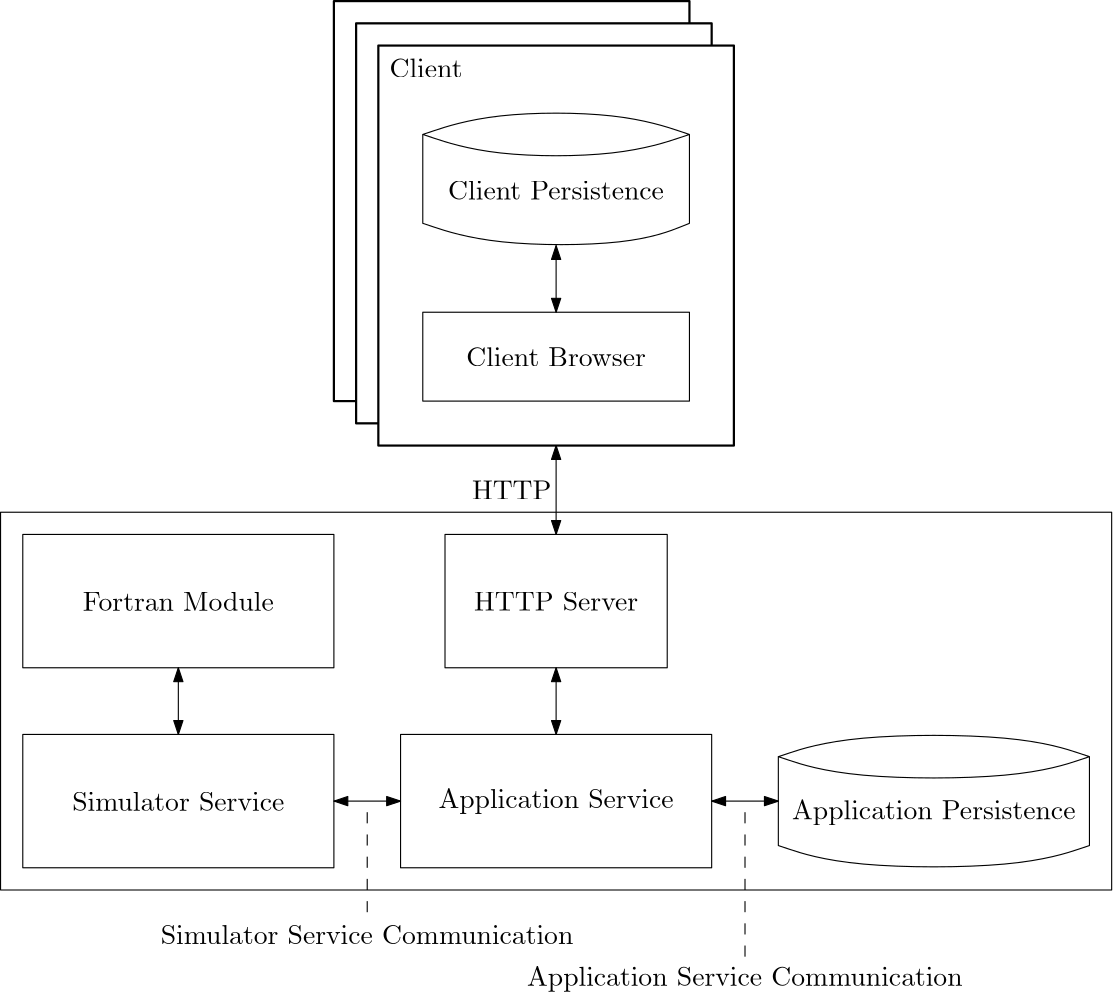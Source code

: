 <?xml version="1.0"?>
<!DOCTYPE ipe SYSTEM "ipe.dtd">
<ipe version="70005" creator="Ipe 7.1.2">
<info created="D:20130514133434" modified="D:20130521172146"/>
<ipestyle name="basic">
<symbol name="arrow/arc(spx)">
<path stroke="sym-stroke" fill="sym-stroke" pen="sym-pen">
0 0 m
-1 0.333 l
-1 -0.333 l
h
</path>
</symbol>
<symbol name="arrow/farc(spx)">
<path stroke="sym-stroke" fill="white" pen="sym-pen">
0 0 m
-1 0.333 l
-1 -0.333 l
h
</path>
</symbol>
<symbol name="mark/circle(sx)" transformations="translations">
<path fill="sym-stroke">
0.6 0 0 0.6 0 0 e
0.4 0 0 0.4 0 0 e
</path>
</symbol>
<symbol name="mark/disk(sx)" transformations="translations">
<path fill="sym-stroke">
0.6 0 0 0.6 0 0 e
</path>
</symbol>
<symbol name="mark/fdisk(sfx)" transformations="translations">
<group>
<path fill="sym-fill">
0.5 0 0 0.5 0 0 e
</path>
<path fill="sym-stroke" fillrule="eofill">
0.6 0 0 0.6 0 0 e
0.4 0 0 0.4 0 0 e
</path>
</group>
</symbol>
<symbol name="mark/box(sx)" transformations="translations">
<path fill="sym-stroke" fillrule="eofill">
-0.6 -0.6 m
0.6 -0.6 l
0.6 0.6 l
-0.6 0.6 l
h
-0.4 -0.4 m
0.4 -0.4 l
0.4 0.4 l
-0.4 0.4 l
h
</path>
</symbol>
<symbol name="mark/square(sx)" transformations="translations">
<path fill="sym-stroke">
-0.6 -0.6 m
0.6 -0.6 l
0.6 0.6 l
-0.6 0.6 l
h
</path>
</symbol>
<symbol name="mark/fsquare(sfx)" transformations="translations">
<group>
<path fill="sym-fill">
-0.5 -0.5 m
0.5 -0.5 l
0.5 0.5 l
-0.5 0.5 l
h
</path>
<path fill="sym-stroke" fillrule="eofill">
-0.6 -0.6 m
0.6 -0.6 l
0.6 0.6 l
-0.6 0.6 l
h
-0.4 -0.4 m
0.4 -0.4 l
0.4 0.4 l
-0.4 0.4 l
h
</path>
</group>
</symbol>
<symbol name="mark/cross(sx)" transformations="translations">
<group>
<path fill="sym-stroke">
-0.43 -0.57 m
0.57 0.43 l
0.43 0.57 l
-0.57 -0.43 l
h
</path>
<path fill="sym-stroke">
-0.43 0.57 m
0.57 -0.43 l
0.43 -0.57 l
-0.57 0.43 l
h
</path>
</group>
</symbol>
<symbol name="arrow/fnormal(spx)">
<path stroke="sym-stroke" fill="white" pen="sym-pen">
0 0 m
-1 0.333 l
-1 -0.333 l
h
</path>
</symbol>
<symbol name="arrow/pointed(spx)">
<path stroke="sym-stroke" fill="sym-stroke" pen="sym-pen">
0 0 m
-1 0.333 l
-0.8 0 l
-1 -0.333 l
h
</path>
</symbol>
<symbol name="arrow/fpointed(spx)">
<path stroke="sym-stroke" fill="white" pen="sym-pen">
0 0 m
-1 0.333 l
-0.8 0 l
-1 -0.333 l
h
</path>
</symbol>
<symbol name="arrow/linear(spx)">
<path stroke="sym-stroke" pen="sym-pen">
-1 0.333 m
0 0 l
-1 -0.333 l
</path>
</symbol>
<symbol name="arrow/fdouble(spx)">
<path stroke="sym-stroke" fill="white" pen="sym-pen">
0 0 m
-1 0.333 l
-1 -0.333 l
h
-1 0 m
-2 0.333 l
-2 -0.333 l
h
</path>
</symbol>
<symbol name="arrow/double(spx)">
<path stroke="sym-stroke" fill="sym-stroke" pen="sym-pen">
0 0 m
-1 0.333 l
-1 -0.333 l
h
-1 0 m
-2 0.333 l
-2 -0.333 l
h
</path>
</symbol>
<pen name="heavier" value="0.8"/>
<pen name="fat" value="1.2"/>
<pen name="ultrafat" value="2"/>
<symbolsize name="large" value="5"/>
<symbolsize name="small" value="2"/>
<symbolsize name="tiny" value="1.1"/>
<arrowsize name="large" value="10"/>
<arrowsize name="small" value="5"/>
<arrowsize name="tiny" value="3"/>
<color name="red" value="1 0 0"/>
<color name="green" value="0 1 0"/>
<color name="blue" value="0 0 1"/>
<color name="yellow" value="1 1 0"/>
<color name="orange" value="1 0.647 0"/>
<color name="gold" value="1 0.843 0"/>
<color name="purple" value="0.627 0.125 0.941"/>
<color name="gray" value="0.745"/>
<color name="brown" value="0.647 0.165 0.165"/>
<color name="navy" value="0 0 0.502"/>
<color name="pink" value="1 0.753 0.796"/>
<color name="seagreen" value="0.18 0.545 0.341"/>
<color name="turquoise" value="0.251 0.878 0.816"/>
<color name="violet" value="0.933 0.51 0.933"/>
<color name="darkblue" value="0 0 0.545"/>
<color name="darkcyan" value="0 0.545 0.545"/>
<color name="darkgray" value="0.663"/>
<color name="darkgreen" value="0 0.392 0"/>
<color name="darkmagenta" value="0.545 0 0.545"/>
<color name="darkorange" value="1 0.549 0"/>
<color name="darkred" value="0.545 0 0"/>
<color name="lightblue" value="0.678 0.847 0.902"/>
<color name="lightcyan" value="0.878 1 1"/>
<color name="lightgray" value="0.827"/>
<color name="lightgreen" value="0.565 0.933 0.565"/>
<color name="lightyellow" value="1 1 0.878"/>
<dashstyle name="dashed" value="[4] 0"/>
<dashstyle name="dotted" value="[1 3] 0"/>
<dashstyle name="dash dotted" value="[4 2 1 2] 0"/>
<dashstyle name="dash dot dotted" value="[4 2 1 2 1 2] 0"/>
<textsize name="large" value="\large"/>
<textsize name="Large" value="\Large"/>
<textsize name="LARGE" value="\LARGE"/>
<textsize name="huge" value="\huge"/>
<textsize name="Huge" value="\Huge"/>
<textsize name="small" value="\small"/>
<textsize name="footnote" value="\footnotesize"/>
<textsize name="tiny" value="\tiny"/>
<textstyle name="center" begin="\begin{center}" end="\end{center}"/>
<textstyle name="itemize" begin="\begin{itemize}" end="\end{itemize}"/>
<textstyle name="item" begin="\begin{itemize}\item{}" end="\end{itemize}"/>
<gridsize name="4 pts" value="4"/>
<gridsize name="8 pts (~3 mm)" value="8"/>
<gridsize name="16 pts (~6 mm)" value="16"/>
<gridsize name="32 pts (~12 mm)" value="32"/>
<gridsize name="10 pts (~3.5 mm)" value="10"/>
<gridsize name="20 pts (~7 mm)" value="20"/>
<gridsize name="14 pts (~5 mm)" value="14"/>
<gridsize name="28 pts (~10 mm)" value="28"/>
<gridsize name="56 pts (~20 mm)" value="56"/>
<anglesize name="90 deg" value="90"/>
<anglesize name="60 deg" value="60"/>
<anglesize name="45 deg" value="45"/>
<anglesize name="30 deg" value="30"/>
<anglesize name="22.5 deg" value="22.5"/>
<tiling name="falling" angle="-60" step="4" width="1"/>
<tiling name="rising" angle="30" step="4" width="1"/>
</ipestyle>
<page>
<layer name="alpha"/>
<view layers="alpha" active="alpha"/>
<path layer="alpha" stroke="black" fill="white" pen="heavier">
176 816 m
176 672 l
304 672 l
304 816 l
h
</path>
<path stroke="black" fill="1" pen="heavier">
184 808 m
184 664 l
312 664 l
312 808 l
h
</path>
<path stroke="black" fill="white" pen="heavier">
192 800 m
192 656 l
320 656 l
320 800 l
h
</path>
<text matrix="1 0 0 1 4 184" transformations="translations" pos="192 608" stroke="black" type="label" width="26.29" height="6.918" depth="0" valign="center">Client</text>
<path stroke="black">
208 768 m
232 776
280 776
304 768 s
280 760
232 760
208 768 s
h
</path>
<text matrix="1 0 0 1 64 140" transformations="translations" pos="192 608" stroke="black" type="label" width="77.764" height="6.918" depth="0" halign="center" valign="center">Client Persistence</text>
<path stroke="black">
208 768 m
208 736 l
232 728
284 728
304 736 s
304 768 l
</path>
<text matrix="1 0 0 1 64 80" transformations="translations" pos="192 608" stroke="black" type="label" width="64.73" height="6.918" depth="0" halign="center" valign="center">Client Browser</text>
<path matrix="1 0 0 1 0 16" stroke="black">
208 688 m
208 656 l
304 656 l
304 688 l
h
</path>
<path stroke="black" arrow="normal/small" rarrow="normal/small">
256 728 m
256 704 l
</path>
<path matrix="1.78571 0 0 2.125 -201.143 -728" stroke="black">
144 640 m
144 576 l
368 576 l
368 640 l
h
</path>
<path matrix="1.75 0 0 1 -202 -8" stroke="black">
152 632 m
152 584 l
216 584 l
216 632 l
h
</path>
<path matrix="1.25 0 0 1 -64 -8" stroke="black">
224 632 m
224 584 l
288 584 l
288 632 l
h
</path>
<path matrix="1.75 0 0 1 -318 -80" stroke="black">
296 632 m
296 584 l
360 584 l
360 632 l
h
</path>
<text matrix="1 0 0 1 0 -8" transformations="translations" pos="256 608" stroke="black" type="label" width="59.139" height="6.808" depth="0" halign="center" valign="center">HTTP Server</text>
<path stroke="black" arrow="normal/small" rarrow="normal/small">
256 656 m
256 624 l
</path>
<text matrix="0.783632 0 0 1 180.772 256" transformations="translations" pos="96 272" stroke="black" type="label" width="84.71" height="6.926" depth="1.93" halign="center" valign="center">Application Service</text>
<text matrix="1.62364 0 0 1 -35.8686 256" transformations="translations" pos="96 272" stroke="black" type="label" width="76.436" height="6.918" depth="0" halign="center" valign="center">Simulator Service</text>
<path matrix="1 0 0 1 16 -72" stroke="black" arrow="normal/small" rarrow="normal/small">
296 600 m
320 600 l
</path>
<path matrix="1.75 0 0 1 -202 -80" stroke="black">
152 632 m
152 584 l
216 584 l
216 632 l
h
</path>
<text matrix="2.02337 0 0 1 -74.243 328" transformations="translations" pos="96 272" stroke="black" type="label" width="68.825" height="6.918" depth="0" halign="center" valign="center">Fortran Module</text>
<path matrix="1 0 0 1 16 -16" stroke="black">
320 560 m
344 568
408 568
432 560 s
408 552
344 552
320 560 s
h
</path>
<text matrix="1 0 0 1 200 -84" transformations="translations" pos="192 608" stroke="black" type="label" width="102.117" height="6.926" depth="1.93" halign="center" valign="center">Application Persistence</text>
<path matrix="1 0 0 1 16 -16" stroke="black">
320 560 m
320 528 l
344 520
408 520
432 528 s
432 560 l
</path>
<text matrix="1 0 0 1 48 240" transformations="translations" pos="192 400" stroke="black" type="label" width="28.643" height="6.808" depth="0" halign="center" valign="center">HTTP</text>
<path stroke="black" arrow="normal/small" rarrow="normal/small">
256 576 m
256 552 l
</path>
<path matrix="1 0 0 1 -120 -72" stroke="black" arrow="normal/small" rarrow="normal/small">
296 600 m
320 600 l
</path>
<path matrix="1 0 0 1 -136 0" stroke="black" arrow="normal/small" rarrow="normal/small">
256 576 m
256 552 l
</path>
<text matrix="0.998677 -0.051431 0.051431 0.998677 -26.4953 -29.6428" transformations="translations" pos="188 520" stroke="black" type="label" width="148.665" height="6.918" depth="0" halign="center" valign="center">Simulator Service Communication</text>
<text matrix="0.999883 -0.0152982 0.0152982 0.999883 128.067 -53.0631" transformations="translations" pos="188 520" stroke="black" type="label" width="156.94" height="6.926" depth="1.93" halign="center" valign="center">Application Service Communication</text>
<path stroke="black" dash="dashed">
188 524 m
188 484 l
</path>
<path stroke="black" dash="dashed">
324 524 m
324 472 l
</path>
</page>
</ipe>
